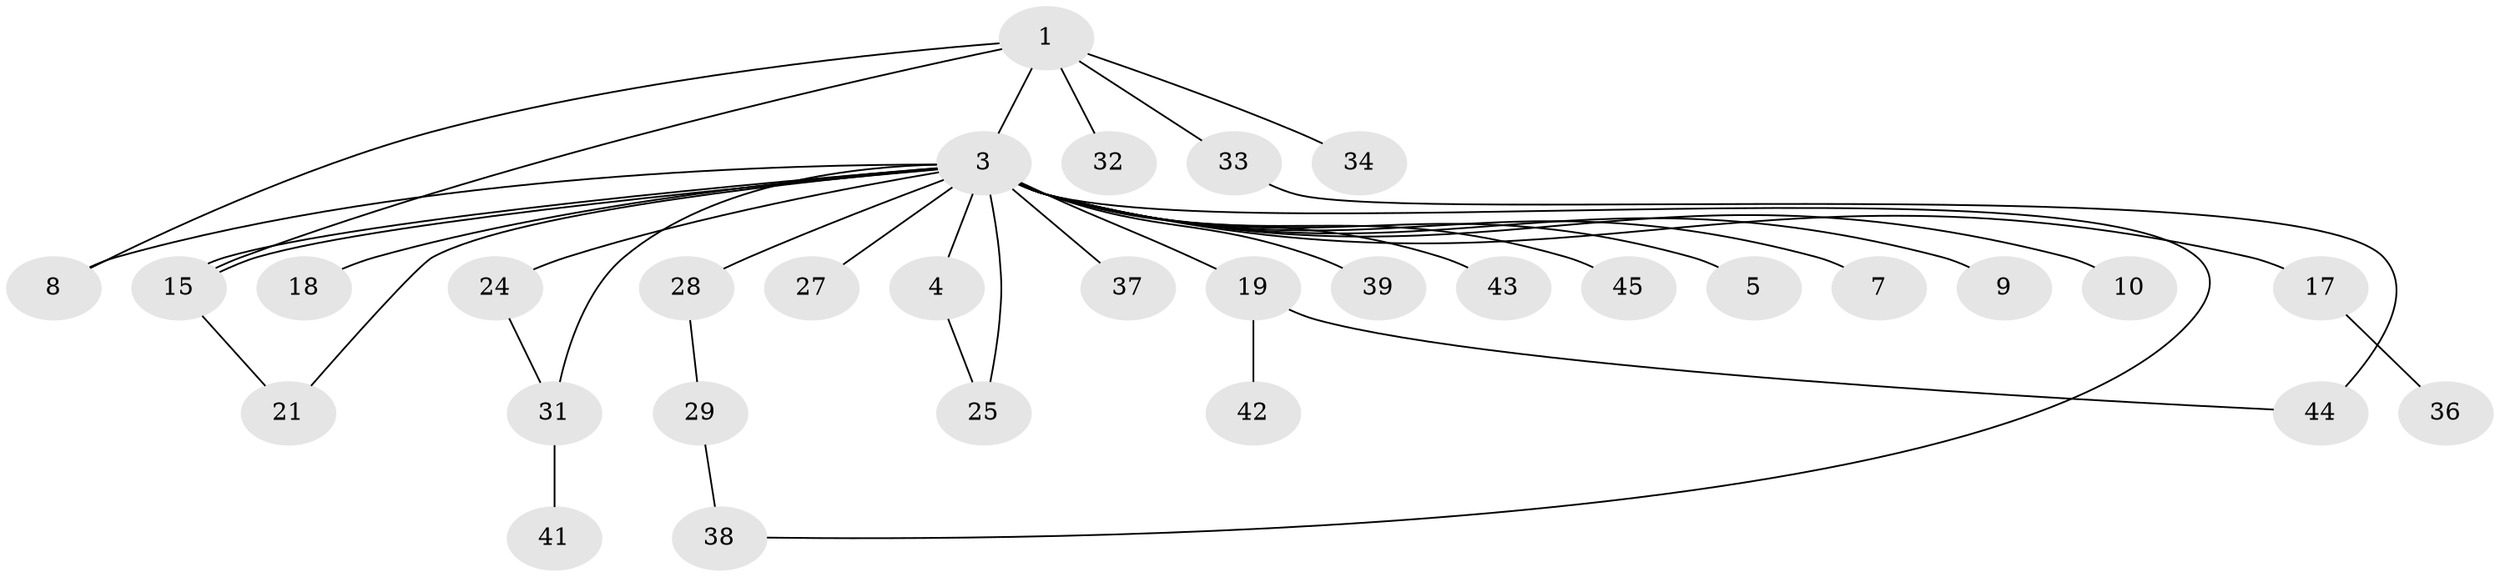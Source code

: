 // original degree distribution, {1: 0.4230769230769231, 8: 0.019230769230769232, 32: 0.019230769230769232, 3: 0.11538461538461539, 2: 0.3269230769230769, 5: 0.019230769230769232, 6: 0.019230769230769232, 4: 0.038461538461538464, 9: 0.019230769230769232}
// Generated by graph-tools (version 1.1) at 2025/17/03/04/25 18:17:59]
// undirected, 31 vertices, 38 edges
graph export_dot {
graph [start="1"]
  node [color=gray90,style=filled];
  1 [super="+2"];
  3 [super="+50+13+6+52+11+47+16+40+22"];
  4;
  5;
  7;
  8;
  9;
  10 [super="+14"];
  15;
  17 [super="+46"];
  18;
  19;
  21 [super="+23"];
  24;
  25 [super="+26"];
  27;
  28;
  29;
  31 [super="+48"];
  32;
  33 [super="+49"];
  34;
  36;
  37;
  38;
  39;
  41;
  42;
  43;
  44;
  45;
  1 -- 32;
  1 -- 33;
  1 -- 34;
  1 -- 3;
  1 -- 8;
  1 -- 15;
  3 -- 4 [weight=2];
  3 -- 5 [weight=2];
  3 -- 7;
  3 -- 9;
  3 -- 15 [weight=3];
  3 -- 15;
  3 -- 18;
  3 -- 19 [weight=2];
  3 -- 21;
  3 -- 24;
  3 -- 27;
  3 -- 38;
  3 -- 39;
  3 -- 43;
  3 -- 45;
  3 -- 10;
  3 -- 31;
  3 -- 17;
  3 -- 37;
  3 -- 25;
  3 -- 28;
  3 -- 8;
  4 -- 25;
  15 -- 21;
  17 -- 36;
  19 -- 42;
  19 -- 44;
  24 -- 31;
  28 -- 29;
  29 -- 38;
  31 -- 41;
  33 -- 44;
}
